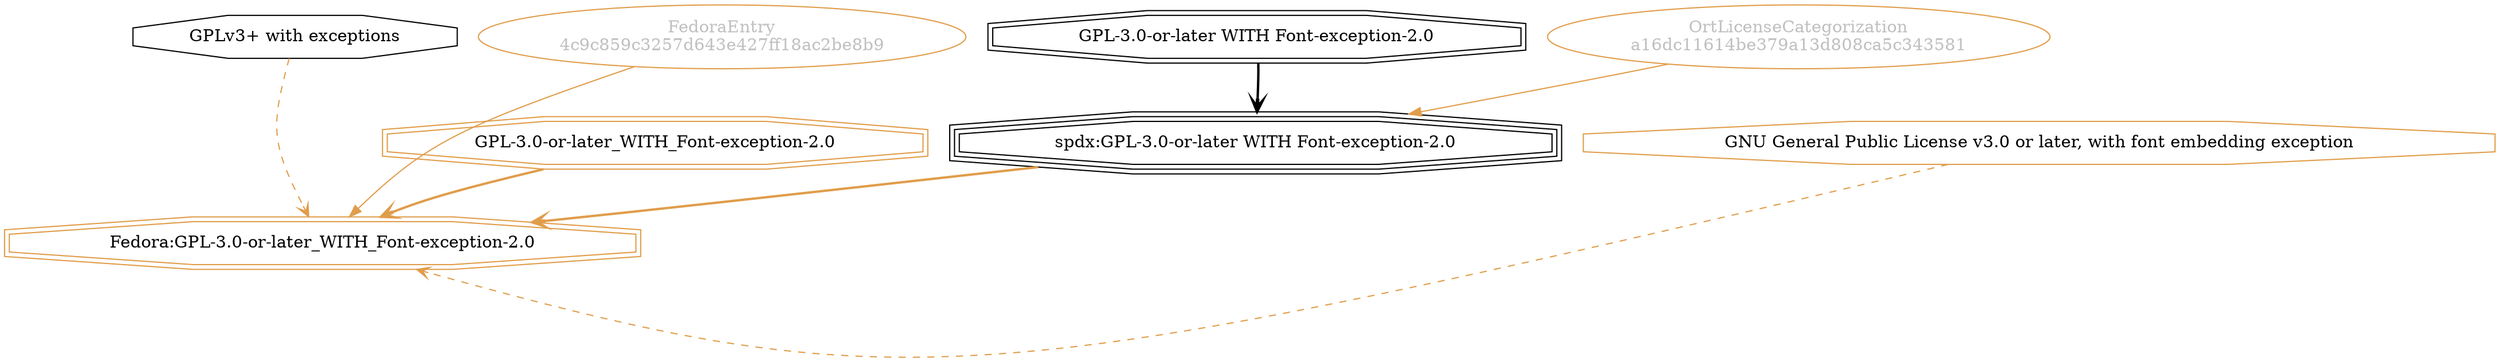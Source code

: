 strict digraph {
    node [shape=box];
    graph [splines=curved];
    6697 [label="GPLv3+ with exceptions"
         ,shape=octagon];
    6698 [label="FedoraEntry\n4c9c859c3257d643e427ff18ac2be8b9"
         ,fontcolor=gray
         ,color="#e09d4b"
         ,fillcolor="beige;1"
         ,shape=ellipse];
    6699 [label="Fedora:GPL-3.0-or-later_WITH_Font-exception-2.0"
         ,color="#e09d4b"
         ,shape=doubleoctagon];
    6700 [label="GPL-3.0-or-later_WITH_Font-exception-2.0"
         ,color="#e09d4b"
         ,shape=doubleoctagon];
    6701 [label="spdx:GPL-3.0-or-later WITH Font-exception-2.0"
         ,shape=tripleoctagon];
    6702 [label="GPL-3.0-or-later WITH Font-exception-2.0"
         ,shape=doubleoctagon];
    6703 [label="GNU General Public License v3.0 or later, with font embedding exception"
         ,color="#e09d4b"
         ,shape=octagon];
    35501 [label="OrtLicenseCategorization\na16dc11614be379a13d808ca5c343581"
          ,fontcolor=gray
          ,color="#e09d4b"
          ,fillcolor="beige;1"
          ,shape=ellipse];
    6697 -> 6699 [style=dashed
                 ,arrowhead=vee
                 ,weight=0.5
                 ,color="#e09d4b"];
    6698 -> 6699 [weight=0.5
                 ,color="#e09d4b"];
    6700 -> 6699 [style=bold
                 ,arrowhead=vee
                 ,weight=0.7
                 ,color="#e09d4b"];
    6701 -> 6699 [style=bold
                 ,arrowhead=vee
                 ,weight=0.7
                 ,color="#e09d4b"];
    6702 -> 6701 [style=bold
                 ,arrowhead=vee
                 ,weight=0.7];
    6703 -> 6699 [style=dashed
                 ,arrowhead=vee
                 ,weight=0.5
                 ,color="#e09d4b"];
    35501 -> 6701 [weight=0.5
                  ,color="#e09d4b"];
}
